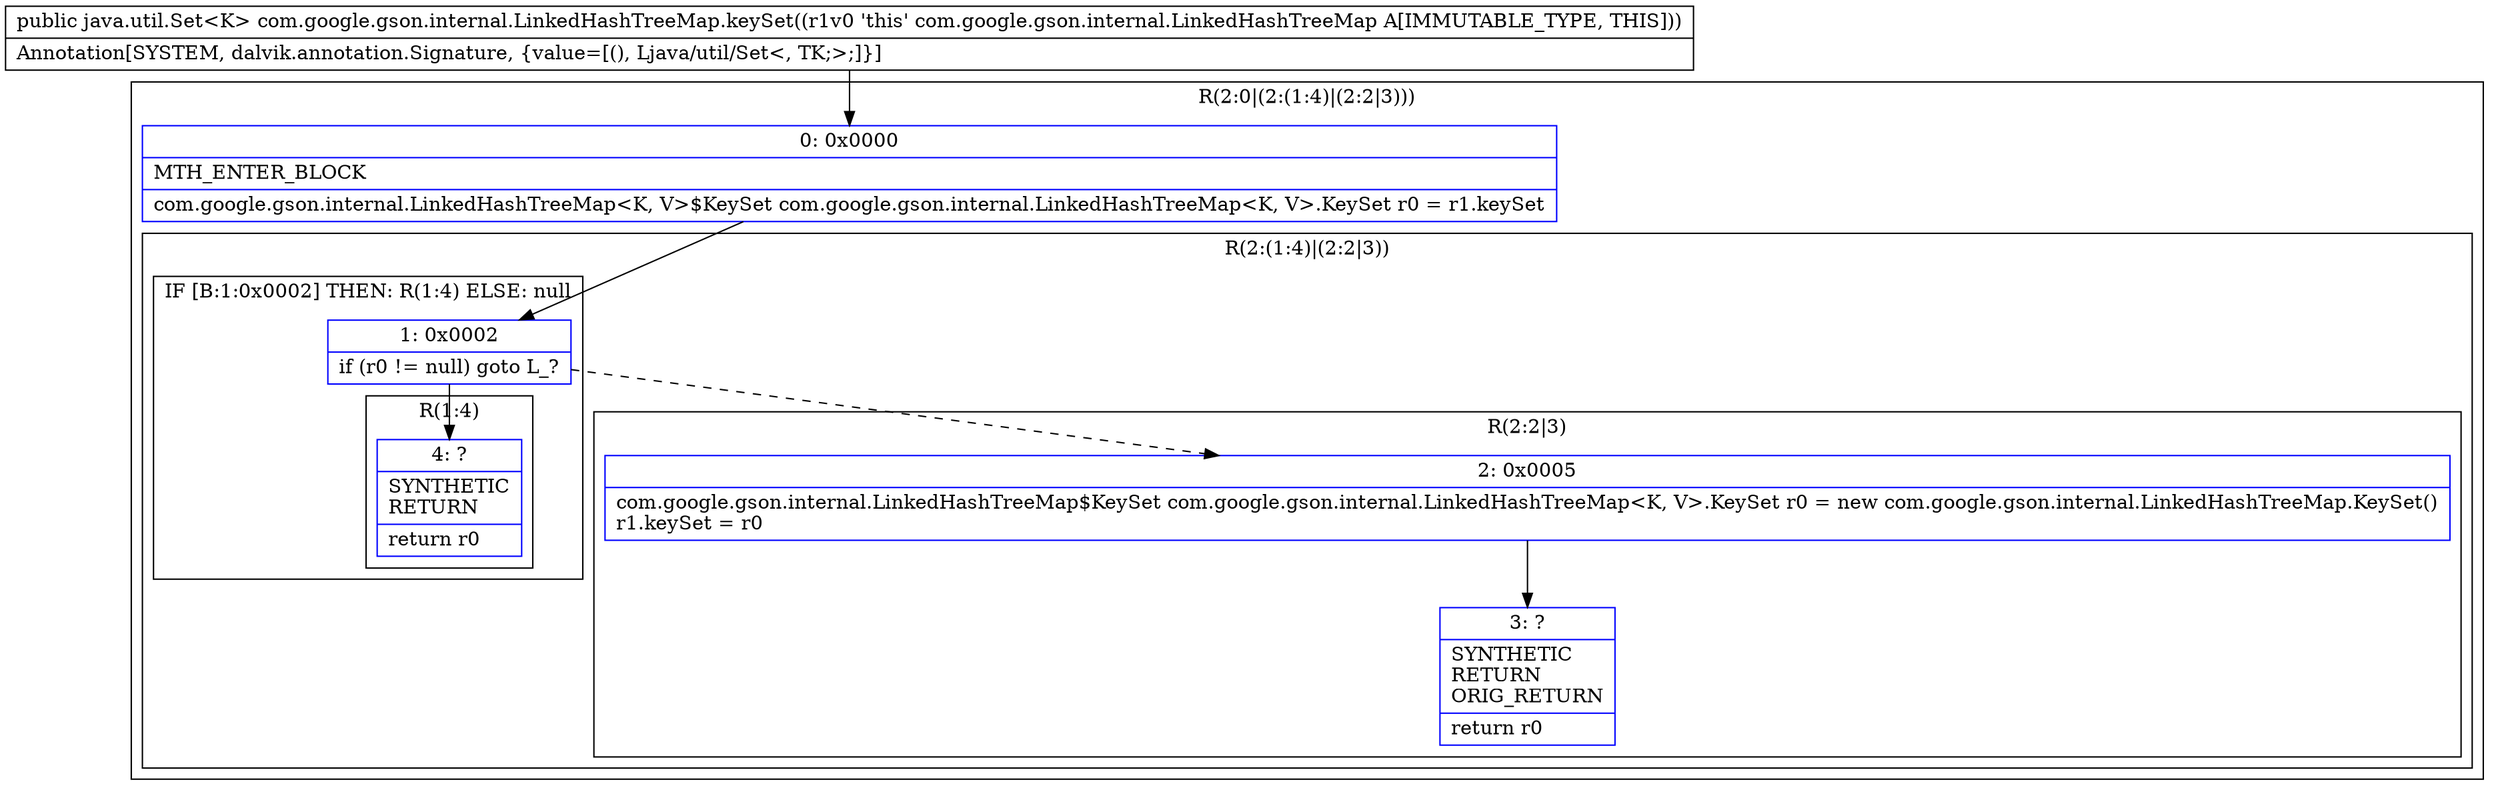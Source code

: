 digraph "CFG forcom.google.gson.internal.LinkedHashTreeMap.keySet()Ljava\/util\/Set;" {
subgraph cluster_Region_1756543619 {
label = "R(2:0|(2:(1:4)|(2:2|3)))";
node [shape=record,color=blue];
Node_0 [shape=record,label="{0\:\ 0x0000|MTH_ENTER_BLOCK\l|com.google.gson.internal.LinkedHashTreeMap\<K, V\>$KeySet com.google.gson.internal.LinkedHashTreeMap\<K, V\>.KeySet r0 = r1.keySet\l}"];
subgraph cluster_Region_94983274 {
label = "R(2:(1:4)|(2:2|3))";
node [shape=record,color=blue];
subgraph cluster_IfRegion_360372554 {
label = "IF [B:1:0x0002] THEN: R(1:4) ELSE: null";
node [shape=record,color=blue];
Node_1 [shape=record,label="{1\:\ 0x0002|if (r0 != null) goto L_?\l}"];
subgraph cluster_Region_2044134954 {
label = "R(1:4)";
node [shape=record,color=blue];
Node_4 [shape=record,label="{4\:\ ?|SYNTHETIC\lRETURN\l|return r0\l}"];
}
}
subgraph cluster_Region_1286272641 {
label = "R(2:2|3)";
node [shape=record,color=blue];
Node_2 [shape=record,label="{2\:\ 0x0005|com.google.gson.internal.LinkedHashTreeMap$KeySet com.google.gson.internal.LinkedHashTreeMap\<K, V\>.KeySet r0 = new com.google.gson.internal.LinkedHashTreeMap.KeySet()\lr1.keySet = r0\l}"];
Node_3 [shape=record,label="{3\:\ ?|SYNTHETIC\lRETURN\lORIG_RETURN\l|return r0\l}"];
}
}
}
MethodNode[shape=record,label="{public java.util.Set\<K\> com.google.gson.internal.LinkedHashTreeMap.keySet((r1v0 'this' com.google.gson.internal.LinkedHashTreeMap A[IMMUTABLE_TYPE, THIS]))  | Annotation[SYSTEM, dalvik.annotation.Signature, \{value=[(), Ljava\/util\/Set\<, TK;\>;]\}]\l}"];
MethodNode -> Node_0;
Node_0 -> Node_1;
Node_1 -> Node_2[style=dashed];
Node_1 -> Node_4;
Node_2 -> Node_3;
}

